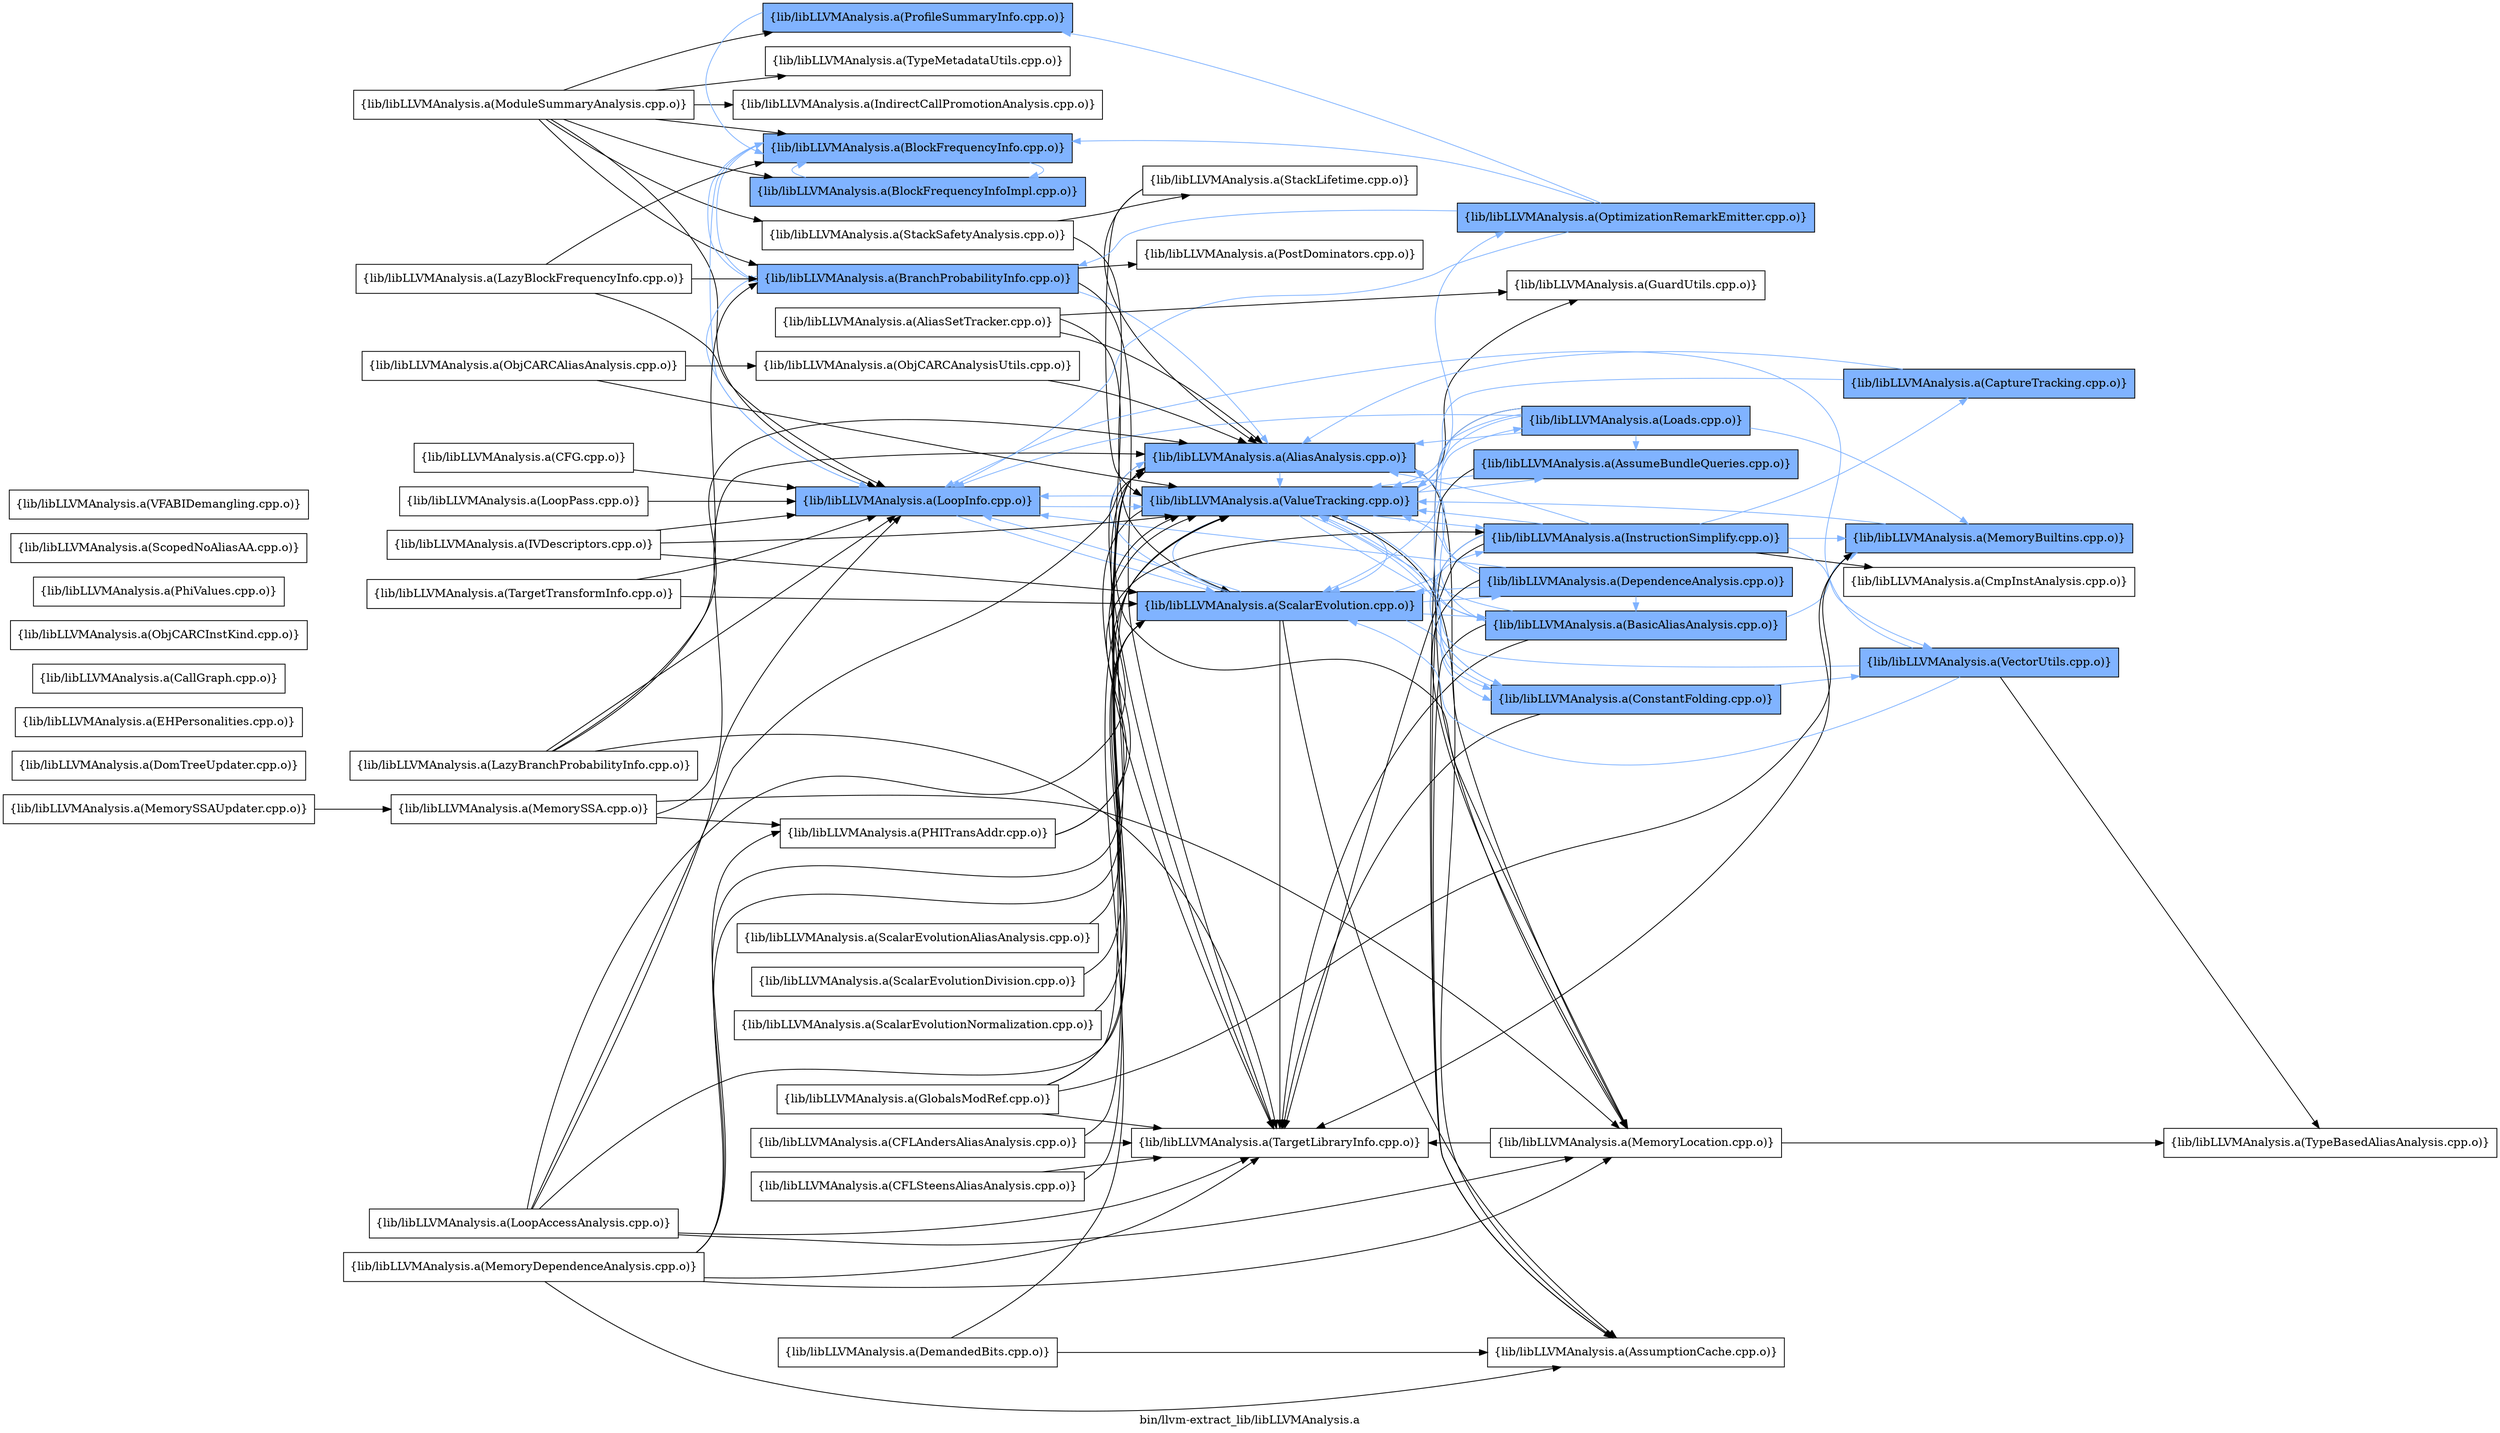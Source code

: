 digraph "bin/llvm-extract_lib/libLLVMAnalysis.a" {
	label="bin/llvm-extract_lib/libLLVMAnalysis.a";
	rankdir=LR;
	{ rank=same; Node0x558961e32858;  }
	{ rank=same; Node0x558961e32948; Node0x558961e31958; Node0x558961e39a68; Node0x558961e34108; Node0x558961e32c18; Node0x558961e35918; Node0x558961e33668; Node0x558961e36408;  }
	{ rank=same; Node0x558961e30a58; Node0x558961e35be8; Node0x558961e35418; Node0x558961e360e8; Node0x558961e37cb8; Node0x558961e33258;  }
	{ rank=same; Node0x558961e311d8; Node0x558961e339d8; Node0x558961e322b8; Node0x558961e36c78; Node0x558961e33a78; Node0x558961e31278; Node0x558961e324e8; Node0x558961e318b8; Node0x558961e37588; Node0x558961e36db8;  }

	Node0x558961e32858 [shape=record,shape=box,group=0,label="{lib/libLLVMAnalysis.a(ModuleSummaryAnalysis.cpp.o)}"];
	Node0x558961e32858 -> Node0x558961e32948;
	Node0x558961e32858 -> Node0x558961e31958;
	Node0x558961e32858 -> Node0x558961e39a68;
	Node0x558961e32858 -> Node0x558961e34108;
	Node0x558961e32858 -> Node0x558961e32c18;
	Node0x558961e32858 -> Node0x558961e35918;
	Node0x558961e32858 -> Node0x558961e33668;
	Node0x558961e32858 -> Node0x558961e36408;
	Node0x558961e36408 [shape=record,shape=box,group=0,label="{lib/libLLVMAnalysis.a(TypeMetadataUtils.cpp.o)}"];
	Node0x558961e332f8 [shape=record,shape=box,group=0,label="{lib/libLLVMAnalysis.a(DomTreeUpdater.cpp.o)}"];
	Node0x558961e34108 [shape=record,shape=box,group=1,style=filled,fillcolor="0.600000 0.5 1",label="{lib/libLLVMAnalysis.a(LoopInfo.cpp.o)}"];
	Node0x558961e34108 -> Node0x558961e360e8[color="0.600000 0.5 1"];
	Node0x558961e34108 -> Node0x558961e37cb8[color="0.600000 0.5 1"];
	Node0x558961e30dc8 [shape=record,shape=box,group=0,label="{lib/libLLVMAnalysis.a(MemorySSA.cpp.o)}"];
	Node0x558961e30dc8 -> Node0x558961e30a58;
	Node0x558961e30dc8 -> Node0x558961e311d8;
	Node0x558961e30dc8 -> Node0x558961e34a68;
	Node0x558961e32a38 [shape=record,shape=box,group=0,label="{lib/libLLVMAnalysis.a(MemorySSAUpdater.cpp.o)}"];
	Node0x558961e32a38 -> Node0x558961e30dc8;
	Node0x558961e32948 [shape=record,shape=box,group=1,style=filled,fillcolor="0.600000 0.5 1",label="{lib/libLLVMAnalysis.a(BlockFrequencyInfo.cpp.o)}"];
	Node0x558961e32948 -> Node0x558961e31958[color="0.600000 0.5 1"];
	Node0x558961e32948 -> Node0x558961e39a68[color="0.600000 0.5 1"];
	Node0x558961e32948 -> Node0x558961e34108[color="0.600000 0.5 1"];
	Node0x558961e39a68 [shape=record,shape=box,group=1,style=filled,fillcolor="0.600000 0.5 1",label="{lib/libLLVMAnalysis.a(BranchProbabilityInfo.cpp.o)}"];
	Node0x558961e39a68 -> Node0x558961e30a58[color="0.600000 0.5 1"];
	Node0x558961e39a68 -> Node0x558961e32948[color="0.600000 0.5 1"];
	Node0x558961e39a68 -> Node0x558961e34108[color="0.600000 0.5 1"];
	Node0x558961e39a68 -> Node0x558961e35be8;
	Node0x558961e39a68 -> Node0x558961e35418;
	Node0x558961e35be8 [shape=record,shape=box,group=0,label="{lib/libLLVMAnalysis.a(PostDominators.cpp.o)}"];
	Node0x558961e31278 [shape=record,shape=box,group=1,style=filled,fillcolor="0.600000 0.5 1",label="{lib/libLLVMAnalysis.a(InstructionSimplify.cpp.o)}"];
	Node0x558961e31278 -> Node0x558961e30a58[color="0.600000 0.5 1"];
	Node0x558961e31278 -> Node0x558961e339d8;
	Node0x558961e31278 -> Node0x558961e322b8[color="0.600000 0.5 1"];
	Node0x558961e31278 -> Node0x558961e37858[color="0.600000 0.5 1"];
	Node0x558961e31278 -> Node0x558961e36c78[color="0.600000 0.5 1"];
	Node0x558961e31278 -> Node0x558961e37268;
	Node0x558961e31278 -> Node0x558961e34ab8[color="0.600000 0.5 1"];
	Node0x558961e31278 -> Node0x558961e35418;
	Node0x558961e31278 -> Node0x558961e37cb8[color="0.600000 0.5 1"];
	Node0x558961e31278 -> Node0x558961e35e68[color="0.600000 0.5 1"];
	Node0x558961e339d8 [shape=record,shape=box,group=0,label="{lib/libLLVMAnalysis.a(AssumptionCache.cpp.o)}"];
	Node0x558961e31958 [shape=record,shape=box,group=1,style=filled,fillcolor="0.600000 0.5 1",label="{lib/libLLVMAnalysis.a(BlockFrequencyInfoImpl.cpp.o)}"];
	Node0x558961e31958 -> Node0x558961e32948[color="0.600000 0.5 1"];
	Node0x558961e34ab8 [shape=record,shape=box,group=1,style=filled,fillcolor="0.600000 0.5 1",label="{lib/libLLVMAnalysis.a(MemoryBuiltins.cpp.o)}"];
	Node0x558961e34ab8 -> Node0x558961e35418;
	Node0x558961e34ab8 -> Node0x558961e37cb8[color="0.600000 0.5 1"];
	Node0x558961e35418 [shape=record,shape=box,group=0,label="{lib/libLLVMAnalysis.a(TargetLibraryInfo.cpp.o)}"];
	Node0x558961e34568 [shape=record,shape=box,group=0,label="{lib/libLLVMAnalysis.a(TypeBasedAliasAnalysis.cpp.o)}"];
	Node0x558961e37cb8 [shape=record,shape=box,group=1,style=filled,fillcolor="0.600000 0.5 1",label="{lib/libLLVMAnalysis.a(ValueTracking.cpp.o)}"];
	Node0x558961e37cb8 -> Node0x558961e324e8[color="0.600000 0.5 1"];
	Node0x558961e37cb8 -> Node0x558961e339d8;
	Node0x558961e37cb8 -> Node0x558961e322b8[color="0.600000 0.5 1"];
	Node0x558961e37cb8 -> Node0x558961e36c78[color="0.600000 0.5 1"];
	Node0x558961e37cb8 -> Node0x558961e318b8;
	Node0x558961e37cb8 -> Node0x558961e31278[color="0.600000 0.5 1"];
	Node0x558961e37cb8 -> Node0x558961e34108[color="0.600000 0.5 1"];
	Node0x558961e37cb8 -> Node0x558961e360e8[color="0.600000 0.5 1"];
	Node0x558961e37cb8 -> Node0x558961e35418;
	Node0x558961e37cb8 -> Node0x558961e37588[color="0.600000 0.5 1"];
	Node0x558961e37cb8 -> Node0x558961e36db8[color="0.600000 0.5 1"];
	Node0x558961e360e8 [shape=record,shape=box,group=1,style=filled,fillcolor="0.600000 0.5 1",label="{lib/libLLVMAnalysis.a(ScalarEvolution.cpp.o)}"];
	Node0x558961e360e8 -> Node0x558961e30a58[color="0.600000 0.5 1"];
	Node0x558961e360e8 -> Node0x558961e339d8;
	Node0x558961e360e8 -> Node0x558961e322b8[color="0.600000 0.5 1"];
	Node0x558961e360e8 -> Node0x558961e36c78[color="0.600000 0.5 1"];
	Node0x558961e360e8 -> Node0x558961e33a78[color="0.600000 0.5 1"];
	Node0x558961e360e8 -> Node0x558961e31278[color="0.600000 0.5 1"];
	Node0x558961e360e8 -> Node0x558961e34108[color="0.600000 0.5 1"];
	Node0x558961e360e8 -> Node0x558961e35418;
	Node0x558961e360e8 -> Node0x558961e37cb8[color="0.600000 0.5 1"];
	Node0x558961e30a58 [shape=record,shape=box,group=1,style=filled,fillcolor="0.600000 0.5 1",label="{lib/libLLVMAnalysis.a(AliasAnalysis.cpp.o)}"];
	Node0x558961e30a58 -> Node0x558961e311d8;
	Node0x558961e30a58 -> Node0x558961e35418;
	Node0x558961e30a58 -> Node0x558961e37cb8[color="0.600000 0.5 1"];
	Node0x558961e311d8 [shape=record,shape=box,group=0,label="{lib/libLLVMAnalysis.a(MemoryLocation.cpp.o)}"];
	Node0x558961e311d8 -> Node0x558961e35418;
	Node0x558961e311d8 -> Node0x558961e34568;
	Node0x558961e36c78 [shape=record,shape=box,group=1,style=filled,fillcolor="0.600000 0.5 1",label="{lib/libLLVMAnalysis.a(ConstantFolding.cpp.o)}"];
	Node0x558961e36c78 -> Node0x558961e35418;
	Node0x558961e36c78 -> Node0x558961e37cb8[color="0.600000 0.5 1"];
	Node0x558961e36c78 -> Node0x558961e35e68[color="0.600000 0.5 1"];
	Node0x558961e324e8 [shape=record,shape=box,group=1,style=filled,fillcolor="0.600000 0.5 1",label="{lib/libLLVMAnalysis.a(AssumeBundleQueries.cpp.o)}"];
	Node0x558961e324e8 -> Node0x558961e339d8;
	Node0x558961e324e8 -> Node0x558961e37cb8[color="0.600000 0.5 1"];
	Node0x558961e322b8 [shape=record,shape=box,group=1,style=filled,fillcolor="0.600000 0.5 1",label="{lib/libLLVMAnalysis.a(BasicAliasAnalysis.cpp.o)}"];
	Node0x558961e322b8 -> Node0x558961e30a58[color="0.600000 0.5 1"];
	Node0x558961e322b8 -> Node0x558961e339d8;
	Node0x558961e322b8 -> Node0x558961e34ab8[color="0.600000 0.5 1"];
	Node0x558961e322b8 -> Node0x558961e35418;
	Node0x558961e322b8 -> Node0x558961e37cb8[color="0.600000 0.5 1"];
	Node0x558961e39298 [shape=record,shape=box,group=0,label="{lib/libLLVMAnalysis.a(CFG.cpp.o)}"];
	Node0x558961e39298 -> Node0x558961e34108;
	Node0x558961e3a328 [shape=record,shape=box,group=0,label="{lib/libLLVMAnalysis.a(CFLAndersAliasAnalysis.cpp.o)}"];
	Node0x558961e3a328 -> Node0x558961e30a58;
	Node0x558961e3a328 -> Node0x558961e35418;
	Node0x558961e380c8 [shape=record,shape=box,group=0,label="{lib/libLLVMAnalysis.a(CFLSteensAliasAnalysis.cpp.o)}"];
	Node0x558961e380c8 -> Node0x558961e30a58;
	Node0x558961e380c8 -> Node0x558961e35418;
	Node0x558961e37858 [shape=record,shape=box,group=1,style=filled,fillcolor="0.600000 0.5 1",label="{lib/libLLVMAnalysis.a(CaptureTracking.cpp.o)}"];
	Node0x558961e37858 -> Node0x558961e30a58[color="0.600000 0.5 1"];
	Node0x558961e37858 -> Node0x558961e37cb8[color="0.600000 0.5 1"];
	Node0x558961e35e68 [shape=record,shape=box,group=1,style=filled,fillcolor="0.600000 0.5 1",label="{lib/libLLVMAnalysis.a(VectorUtils.cpp.o)}"];
	Node0x558961e35e68 -> Node0x558961e34108[color="0.600000 0.5 1"];
	Node0x558961e35e68 -> Node0x558961e360e8[color="0.600000 0.5 1"];
	Node0x558961e35e68 -> Node0x558961e34568;
	Node0x558961e35e68 -> Node0x558961e37cb8[color="0.600000 0.5 1"];
	Node0x558961e33a78 [shape=record,shape=box,group=1,style=filled,fillcolor="0.600000 0.5 1",label="{lib/libLLVMAnalysis.a(DependenceAnalysis.cpp.o)}"];
	Node0x558961e33a78 -> Node0x558961e30a58[color="0.600000 0.5 1"];
	Node0x558961e33a78 -> Node0x558961e322b8[color="0.600000 0.5 1"];
	Node0x558961e33a78 -> Node0x558961e34108[color="0.600000 0.5 1"];
	Node0x558961e33a78 -> Node0x558961e311d8;
	Node0x558961e33a78 -> Node0x558961e360e8[color="0.600000 0.5 1"];
	Node0x558961e33a78 -> Node0x558961e37cb8[color="0.600000 0.5 1"];
	Node0x558961e334d8 [shape=record,shape=box,group=0,label="{lib/libLLVMAnalysis.a(EHPersonalities.cpp.o)}"];
	Node0x558961e355a8 [shape=record,shape=box,group=0,label="{lib/libLLVMAnalysis.a(GlobalsModRef.cpp.o)}"];
	Node0x558961e355a8 -> Node0x558961e30a58;
	Node0x558961e355a8 -> Node0x558961e34ab8;
	Node0x558961e355a8 -> Node0x558961e35418;
	Node0x558961e355a8 -> Node0x558961e37cb8;
	Node0x558961e34248 [shape=record,shape=box,group=0,label="{lib/libLLVMAnalysis.a(CallGraph.cpp.o)}"];
	Node0x558961e318b8 [shape=record,shape=box,group=0,label="{lib/libLLVMAnalysis.a(GuardUtils.cpp.o)}"];
	Node0x558961e37268 [shape=record,shape=box,group=0,label="{lib/libLLVMAnalysis.a(CmpInstAnalysis.cpp.o)}"];
	Node0x558961e333e8 [shape=record,shape=box,group=0,label="{lib/libLLVMAnalysis.a(IVDescriptors.cpp.o)}"];
	Node0x558961e333e8 -> Node0x558961e34108;
	Node0x558961e333e8 -> Node0x558961e360e8;
	Node0x558961e333e8 -> Node0x558961e37cb8;
	Node0x558961e331b8 [shape=record,shape=box,group=0,label="{lib/libLLVMAnalysis.a(DemandedBits.cpp.o)}"];
	Node0x558961e331b8 -> Node0x558961e339d8;
	Node0x558961e331b8 -> Node0x558961e37cb8;
	Node0x558961e34f18 [shape=record,shape=box,group=0,label="{lib/libLLVMAnalysis.a(LoopPass.cpp.o)}"];
	Node0x558961e34f18 -> Node0x558961e34108;
	Node0x558961e34658 [shape=record,shape=box,group=0,label="{lib/libLLVMAnalysis.a(MemoryDependenceAnalysis.cpp.o)}"];
	Node0x558961e34658 -> Node0x558961e30a58;
	Node0x558961e34658 -> Node0x558961e339d8;
	Node0x558961e34658 -> Node0x558961e311d8;
	Node0x558961e34658 -> Node0x558961e34a68;
	Node0x558961e34658 -> Node0x558961e35418;
	Node0x558961e34658 -> Node0x558961e37cb8;
	Node0x558961e34a68 [shape=record,shape=box,group=0,label="{lib/libLLVMAnalysis.a(PHITransAddr.cpp.o)}"];
	Node0x558961e34a68 -> Node0x558961e31278;
	Node0x558961e34a68 -> Node0x558961e37cb8;
	Node0x558961e32c18 [shape=record,shape=box,group=0,label="{lib/libLLVMAnalysis.a(IndirectCallPromotionAnalysis.cpp.o)}"];
	Node0x558961e35918 [shape=record,shape=box,group=1,style=filled,fillcolor="0.600000 0.5 1",label="{lib/libLLVMAnalysis.a(ProfileSummaryInfo.cpp.o)}"];
	Node0x558961e35918 -> Node0x558961e32948[color="0.600000 0.5 1"];
	Node0x558961e33668 [shape=record,shape=box,group=0,label="{lib/libLLVMAnalysis.a(StackSafetyAnalysis.cpp.o)}"];
	Node0x558961e33668 -> Node0x558961e360e8;
	Node0x558961e33668 -> Node0x558961e33258;
	Node0x558961e32f38 [shape=record,shape=box,group=0,label="{lib/libLLVMAnalysis.a(ObjCARCAliasAnalysis.cpp.o)}"];
	Node0x558961e32f38 -> Node0x558961e33bb8;
	Node0x558961e32f38 -> Node0x558961e37cb8;
	Node0x558961e33bb8 [shape=record,shape=box,group=0,label="{lib/libLLVMAnalysis.a(ObjCARCAnalysisUtils.cpp.o)}"];
	Node0x558961e33bb8 -> Node0x558961e30a58;
	Node0x558961e33e38 [shape=record,shape=box,group=0,label="{lib/libLLVMAnalysis.a(ObjCARCInstKind.cpp.o)}"];
	Node0x558961e34dd8 [shape=record,shape=box,group=0,label="{lib/libLLVMAnalysis.a(PhiValues.cpp.o)}"];
	Node0x558961e370d8 [shape=record,shape=box,group=0,label="{lib/libLLVMAnalysis.a(ScalarEvolutionAliasAnalysis.cpp.o)}"];
	Node0x558961e370d8 -> Node0x558961e360e8;
	Node0x558961e36e08 [shape=record,shape=box,group=0,label="{lib/libLLVMAnalysis.a(ScalarEvolutionDivision.cpp.o)}"];
	Node0x558961e36e08 -> Node0x558961e360e8;
	Node0x558961e341a8 [shape=record,shape=box,group=0,label="{lib/libLLVMAnalysis.a(ScalarEvolutionNormalization.cpp.o)}"];
	Node0x558961e341a8 -> Node0x558961e360e8;
	Node0x558961e33258 [shape=record,shape=box,group=0,label="{lib/libLLVMAnalysis.a(StackLifetime.cpp.o)}"];
	Node0x558961e33258 -> Node0x558961e30a58;
	Node0x558961e33258 -> Node0x558961e37cb8;
	Node0x558961e34798 [shape=record,shape=box,group=0,label="{lib/libLLVMAnalysis.a(TargetTransformInfo.cpp.o)}"];
	Node0x558961e34798 -> Node0x558961e34108;
	Node0x558961e34798 -> Node0x558961e360e8;
	Node0x558961e35cd8 [shape=record,shape=box,group=0,label="{lib/libLLVMAnalysis.a(ScopedNoAliasAA.cpp.o)}"];
	Node0x558961e37588 [shape=record,shape=box,group=1,style=filled,fillcolor="0.600000 0.5 1",label="{lib/libLLVMAnalysis.a(Loads.cpp.o)}"];
	Node0x558961e37588 -> Node0x558961e30a58[color="0.600000 0.5 1"];
	Node0x558961e37588 -> Node0x558961e324e8[color="0.600000 0.5 1"];
	Node0x558961e37588 -> Node0x558961e36c78[color="0.600000 0.5 1"];
	Node0x558961e37588 -> Node0x558961e34108[color="0.600000 0.5 1"];
	Node0x558961e37588 -> Node0x558961e34ab8[color="0.600000 0.5 1"];
	Node0x558961e37588 -> Node0x558961e311d8;
	Node0x558961e37588 -> Node0x558961e360e8[color="0.600000 0.5 1"];
	Node0x558961e37588 -> Node0x558961e37cb8[color="0.600000 0.5 1"];
	Node0x558961e36db8 [shape=record,shape=box,group=1,style=filled,fillcolor="0.600000 0.5 1",label="{lib/libLLVMAnalysis.a(OptimizationRemarkEmitter.cpp.o)}"];
	Node0x558961e36db8 -> Node0x558961e32948[color="0.600000 0.5 1"];
	Node0x558961e36db8 -> Node0x558961e39a68[color="0.600000 0.5 1"];
	Node0x558961e36db8 -> Node0x558961e34108[color="0.600000 0.5 1"];
	Node0x558961e36db8 -> Node0x558961e35918[color="0.600000 0.5 1"];
	Node0x558961e3a008 [shape=record,shape=box,group=0,label="{lib/libLLVMAnalysis.a(LazyBlockFrequencyInfo.cpp.o)}"];
	Node0x558961e3a008 -> Node0x558961e32948;
	Node0x558961e3a008 -> Node0x558961e39a68;
	Node0x558961e3a008 -> Node0x558961e34108;
	Node0x558961e356e8 [shape=record,shape=box,group=0,label="{lib/libLLVMAnalysis.a(LazyBranchProbabilityInfo.cpp.o)}"];
	Node0x558961e356e8 -> Node0x558961e30a58;
	Node0x558961e356e8 -> Node0x558961e39a68;
	Node0x558961e356e8 -> Node0x558961e34108;
	Node0x558961e356e8 -> Node0x558961e35418;
	Node0x558961e36598 [shape=record,shape=box,group=0,label="{lib/libLLVMAnalysis.a(LoopAccessAnalysis.cpp.o)}"];
	Node0x558961e36598 -> Node0x558961e30a58;
	Node0x558961e36598 -> Node0x558961e34108;
	Node0x558961e36598 -> Node0x558961e311d8;
	Node0x558961e36598 -> Node0x558961e360e8;
	Node0x558961e36598 -> Node0x558961e35418;
	Node0x558961e36598 -> Node0x558961e37cb8;
	Node0x558961e36e58 [shape=record,shape=box,group=0,label="{lib/libLLVMAnalysis.a(AliasSetTracker.cpp.o)}"];
	Node0x558961e36e58 -> Node0x558961e30a58;
	Node0x558961e36e58 -> Node0x558961e318b8;
	Node0x558961e36e58 -> Node0x558961e311d8;
	Node0x558961e375d8 [shape=record,shape=box,group=0,label="{lib/libLLVMAnalysis.a(VFABIDemangling.cpp.o)}"];
}
